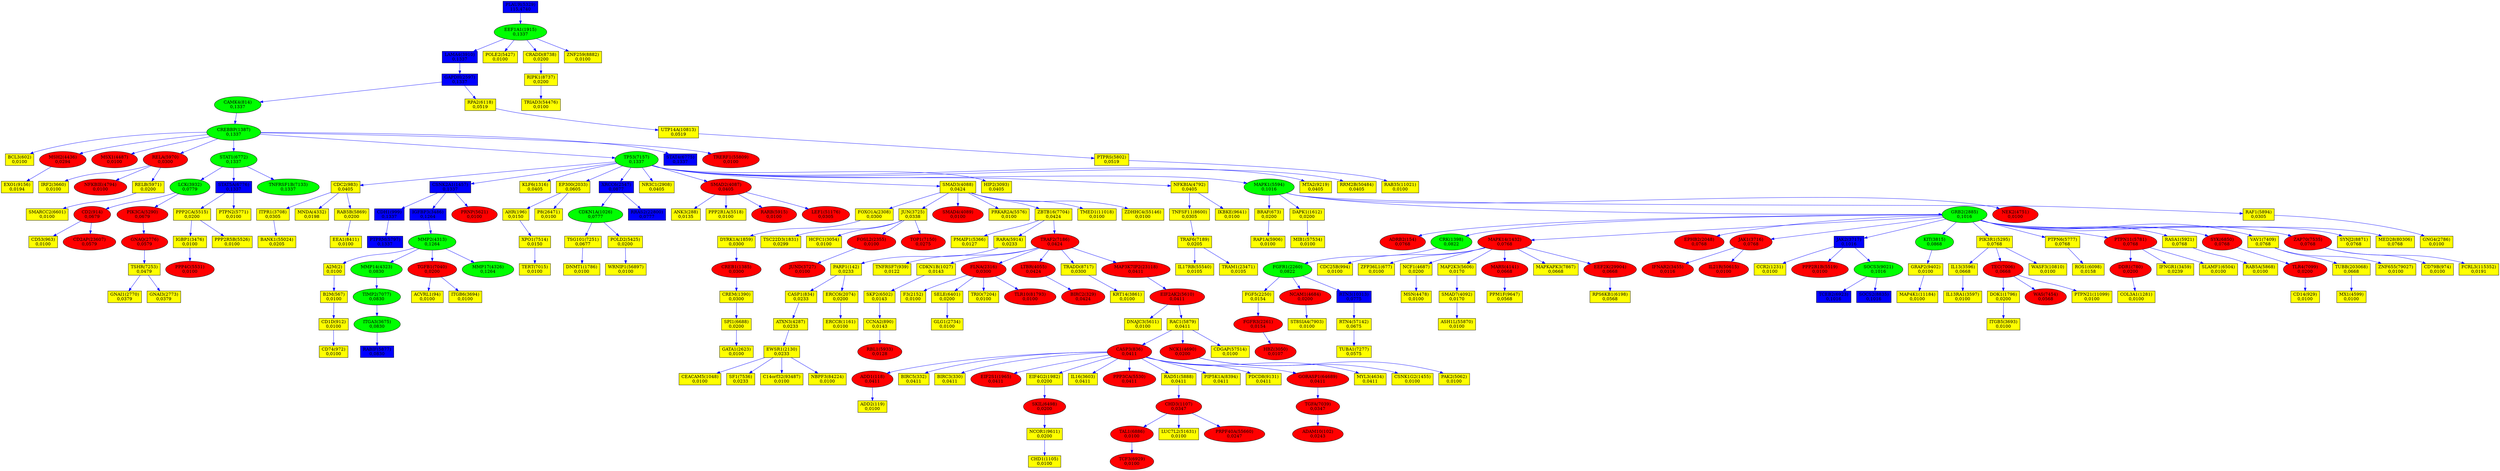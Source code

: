 digraph tmp_ans0 {
N_0 [shape = ellipse, style = filled, fillcolor = red, label = "ADD1(118)\n0,0411"];
N_1 [shape = box, style = filled, fillcolor = yellow, label = "ADD2(119)\n0,0100"];
N_2 [shape = box, style = filled, fillcolor = yellow, label = "PARP1(142)\n0,0233"];
N_3 [shape = ellipse, style = filled, fillcolor = red, label = "ADRB2(154)\n0,0768"];
N_4 [shape = box, style = filled, fillcolor = yellow, label = "AHR(196)\n0,0150"];
N_5 [shape = box, style = filled, fillcolor = yellow, label = "A2M(2)\n0,0100"];
N_6 [shape = box, style = filled, fillcolor = yellow, label = "ACVRL1(94)\n0,0100"];
N_7 [shape = box, style = filled, fillcolor = yellow, label = "BIRC5(332)\n0,0411"];
N_8 [shape = ellipse, style = filled, fillcolor = red, label = "ADAM10(102)\n0,0243"];
N_9 [shape = box, style = filled, fillcolor = yellow, label = "B2M(567)\n0,0100"];
N_10 [shape = box, style = filled, fillcolor = yellow, label = "BRAF(673)\n0,0200"];
N_11 [shape = ellipse, style = filled, fillcolor = red, label = "DDR1(780)\n0,0200"];
N_12 [shape = box, style = filled, fillcolor = yellow, label = "CASP1(834)\n0,0233"];
N_13 [shape = ellipse, style = filled, fillcolor = red, label = "CASP3(836)\n0,0411"];
N_14 [shape = box, style = filled, fillcolor = yellow, label = "BIRC3(330)\n0,0411"];
N_15 [shape = ellipse, style = filled, fillcolor = red, label = "BIRC2(329)\n0,0424"];
N_16 [shape = ellipse, style = filled, fillcolor = red, label = "CD2(914)\n0,0679"];
N_17 [shape = box, style = filled, fillcolor = yellow, label = "TNFRSF7(939)\n0,0122"];
N_18 [shape = box, style = filled, fillcolor = yellow, label = "CD74(972)\n0,0100"];
N_19 [shape = box, style = filled, fillcolor = yellow, label = "CD1D(912)\n0,0100"];
N_20 [shape = box, style = filled, fillcolor = yellow, label = "CCNA2(890)\n0,0143"];
N_21 [shape = box, style = filled, fillcolor = yellow, label = "CDC2(983)\n0,0405"];
N_22 [shape = box, style = filled, fillcolor = blue, label = "CDH1(999)\n0,1337"];
N_23 [shape = ellipse, style = filled, fillcolor = green, label = "CDKN1A(1026)\n0,0777"];
N_24 [shape = ellipse, style = filled, fillcolor = red, label = "CHD3(1107)\n0,0347"];
N_25 [shape = box, style = filled, fillcolor = yellow, label = "CDC25B(994)\n0,0100"];
N_26 [shape = box, style = filled, fillcolor = yellow, label = "CDKN1B(1027)\n0,0143"];
N_27 [shape = box, style = filled, fillcolor = yellow, label = "CCR2(1231)\n0,0100"];
N_28 [shape = box, style = filled, fillcolor = yellow, label = "BCL3(602)\n0,0100"];
N_29 [shape = ellipse, style = filled, fillcolor = red, label = "CREB1(1385)\n0,0300"];
N_30 [shape = ellipse, style = filled, fillcolor = green, label = "CREBBP(1387)\n0,1337"];
N_31 [shape = ellipse, style = filled, fillcolor = green, label = "CAMK4(814)\n0,1337"];
N_32 [shape = box, style = filled, fillcolor = yellow, label = "CREM(1390)\n0,0300"];
N_33 [shape = ellipse, style = filled, fillcolor = green, label = "CRK(1398)\n0,0822"];
N_34 [shape = box, style = filled, fillcolor = yellow, label = "ZFP36L1(677)\n0,0100"];
N_35 [shape = box, style = filled, fillcolor = blue, label = "CSNK2A1(1457)\n0,1337"];
N_36 [shape = ellipse, style = filled, fillcolor = red, label = "MAPK14(1432)\n0,0768"];
N_37 [shape = box, style = filled, fillcolor = yellow, label = "CD14(929)\n0,0100"];
N_38 [shape = box, style = filled, fillcolor = yellow, label = "DAPK1(1612)\n0,0200"];
N_39 [shape = box, style = filled, fillcolor = yellow, label = "ERCC8(1161)\n0,0100"];
N_40 [shape = box, style = filled, fillcolor = yellow, label = "DNMT1(1786)\n0,0100"];
N_41 [shape = box, style = filled, fillcolor = yellow, label = "TSC22D3(1831)\n0,0299"];
N_42 [shape = ellipse, style = filled, fillcolor = green, label = "EEF1A1(1915)\n0,1337"];
N_43 [shape = box, style = filled, fillcolor = yellow, label = "KLF6(1316)\n0,0405"];
N_44 [shape = ellipse, style = filled, fillcolor = red, label = "EIF2S1(1965)\n0,0411"];
N_45 [shape = box, style = filled, fillcolor = yellow, label = "EIF4G2(1982)\n0,0200"];
N_46 [shape = box, style = filled, fillcolor = yellow, label = "EP300(2033)\n0,0605"];
N_47 [shape = ellipse, style = filled, fillcolor = red, label = "EPHB2(2048)\n0,0768"];
N_48 [shape = box, style = filled, fillcolor = yellow, label = "CEACAM5(1048)\n0,0100"];
N_49 [shape = box, style = filled, fillcolor = yellow, label = "EWSR1(2130)\n0,0233"];
N_50 [shape = box, style = filled, fillcolor = yellow, label = "F3(2152)\n0,0100"];
N_51 [shape = box, style = filled, fillcolor = yellow, label = "DOK1(1796)\n0,0200"];
N_52 [shape = box, style = filled, fillcolor = yellow, label = "COL3A1(1281)\n0,0100"];
N_53 [shape = ellipse, style = filled, fillcolor = green, label = "FGFR1(2260)\n0,0822"];
N_54 [shape = box, style = filled, fillcolor = yellow, label = "FGF5(2250)\n0,0154"];
N_55 [shape = ellipse, style = filled, fillcolor = red, label = "FGFR3(2261)\n0,0154"];
N_56 [shape = box, style = filled, fillcolor = yellow, label = "DYRK1A(1859)\n0,0300"];
N_57 [shape = ellipse, style = filled, fillcolor = red, label = "FLNA(2316)\n0,0300"];
N_58 [shape = box, style = filled, fillcolor = yellow, label = "CD79B(974)\n0,0100"];
N_59 [shape = box, style = filled, fillcolor = yellow, label = "FOXO1A(2308)\n0,0300"];
N_60 [shape = box, style = filled, fillcolor = blue, label = "GAPDH(2597)\n0,1337"];
N_61 [shape = box, style = filled, fillcolor = blue, label = "XRCC6(2547)\n0,0877"];
N_62 [shape = box, style = filled, fillcolor = yellow, label = "CD53(963)\n0,0100"];
N_63 [shape = box, style = filled, fillcolor = yellow, label = "GNAI1(2770)\n0,0379"];
N_64 [shape = box, style = filled, fillcolor = yellow, label = "GNAI3(2773)\n0,0379"];
N_65 [shape = ellipse, style = filled, fillcolor = red, label = "GNAQ(2776)\n0,0579"];
N_66 [shape = ellipse, style = filled, fillcolor = green, label = "GRB2(2885)\n0,1016"];
N_67 [shape = box, style = filled, fillcolor = yellow, label = "NR3C1(2908)\n0,0405"];
N_68 [shape = box, style = filled, fillcolor = yellow, label = "ERCC6(2074)\n0,0200"];
N_69 [shape = ellipse, style = filled, fillcolor = red, label = "HBZ(3050)\n0,0107"];
N_70 [shape = box, style = filled, fillcolor = yellow, label = "HCFC1(3054)\n0,0100"];
N_71 [shape = box, style = filled, fillcolor = yellow, label = "CHD1(1105)\n0,0100"];
N_72 [shape = ellipse, style = filled, fillcolor = red, label = "IFNAR2(3455)\n0,0116"];
N_73 [shape = box, style = filled, fillcolor = yellow, label = "IFNGR1(3459)\n0,0239"];
N_74 [shape = box, style = filled, fillcolor = yellow, label = "IL13(3596)\n0,0668"];
N_75 [shape = box, style = filled, fillcolor = yellow, label = "IL16(3603)\n0,0411"];
N_76 [shape = ellipse, style = filled, fillcolor = green, label = "ITGA3(3675)\n0,0830"];
N_77 [shape = box, style = filled, fillcolor = yellow, label = "ITGB5(3693)\n0,0100"];
N_78 [shape = box, style = filled, fillcolor = yellow, label = "ITPR1(3708)\n0,0305"];
N_79 [shape = ellipse, style = filled, fillcolor = red, label = "JAK1(3716)\n0,0768"];
N_80 [shape = box, style = filled, fillcolor = blue, label = "JAK2(3717)\n0,1016"];
N_81 [shape = box, style = filled, fillcolor = yellow, label = "JUN(3725)\n0,0338"];
N_82 [shape = ellipse, style = filled, fillcolor = red, label = "FOSL2(2355)\n0,0100"];
N_83 [shape = box, style = filled, fillcolor = yellow, label = "ANK3(288)\n0,0135"];
N_84 [shape = ellipse, style = filled, fillcolor = green, label = "KIT(3815)\n0,0868"];
N_85 [shape = box, style = filled, fillcolor = blue, label = "IGFBP3(3486)\n0,1264"];
N_86 [shape = ellipse, style = filled, fillcolor = green, label = "LCK(3932)\n0,0779"];
N_87 [shape = box, style = filled, fillcolor = yellow, label = "GATA1(2623)\n0,0100"];
N_88 [shape = ellipse, style = filled, fillcolor = red, label = "LTBR(4055)\n0,0424"];
N_89 [shape = ellipse, style = filled, fillcolor = red, label = "SMAD2(4087)\n0,0405"];
N_90 [shape = ellipse, style = filled, fillcolor = red, label = "JUND(3727)\n0,0100"];
N_91 [shape = box, style = filled, fillcolor = yellow, label = "SMAD3(4088)\n0,0424"];
N_92 [shape = ellipse, style = filled, fillcolor = red, label = "SMAD4(4089)\n0,0100"];
N_93 [shape = box, style = filled, fillcolor = yellow, label = "SMAD7(4092)\n0,0170"];
N_94 [shape = box, style = filled, fillcolor = yellow, label = "IGBP1(3476)\n0,0100"];
N_95 [shape = ellipse, style = filled, fillcolor = green, label = "MMP2(4313)\n0,1264"];
N_96 [shape = ellipse, style = filled, fillcolor = red, label = "MSH2(4436)\n0,0294"];
N_97 [shape = box, style = filled, fillcolor = yellow, label = "MSN(4478)\n0,0100"];
N_98 [shape = ellipse, style = filled, fillcolor = red, label = "MSX1(4487)\n0,0100"];
N_99 [shape = box, style = filled, fillcolor = yellow, label = "MX1(4599)\n0,0100"];
N_100 [shape = ellipse, style = filled, fillcolor = red, label = "NCAM1(4684)\n0,0200"];
N_101 [shape = box, style = filled, fillcolor = yellow, label = "NCF1(4687)\n0,0200"];
N_102 [shape = box, style = filled, fillcolor = yellow, label = "CSNK1G2(1455)\n0,0100"];
N_103 [shape = box, style = filled, fillcolor = yellow, label = "HIP2(3093)\n0,0405"];
N_104 [shape = ellipse, style = filled, fillcolor = red, label = "NCK1(4690)\n0,0200"];
N_105 [shape = ellipse, style = filled, fillcolor = red, label = "NEK2(4751)\n0,0100"];
N_106 [shape = box, style = filled, fillcolor = yellow, label = "IRF2(3660)\n0,0100"];
N_107 [shape = box, style = filled, fillcolor = yellow, label = "GLG1(2734)\n0,0100"];
N_108 [shape = box, style = filled, fillcolor = yellow, label = "NFKBIA(4792)\n0,0405"];
N_109 [shape = box, style = filled, fillcolor = yellow, label = "PAK2(5062)\n0,0100"];
N_110 [shape = box, style = filled, fillcolor = yellow, label = "PIK3R1(5295)\n0,0768"];
N_111 [shape = ellipse, style = filled, fillcolor = red, label = "PIK3CA(5290)\n0,0679"];
N_112 [shape = box, style = filled, fillcolor = yellow, label = "KRT14(3861)\n0,0100"];
N_113 [shape = box, style = filled, fillcolor = yellow, label = "PMAIP1(5366)\n0,0127"];
N_114 [shape = box, style = filled, fillcolor = yellow, label = "PPP2CA(5515)\n0,0200"];
N_115 [shape = ellipse, style = filled, fillcolor = red, label = "PPP2R1B(5519)\n0,0100"];
N_116 [shape = box, style = filled, fillcolor = yellow, label = "PPP2R1A(5518)\n0,0100"];
N_117 [shape = ellipse, style = filled, fillcolor = red, label = "PPP3CA(5530)\n0,0411"];
N_118 [shape = ellipse, style = filled, fillcolor = red, label = "NFKBIE(4794)\n0,0100"];
N_119 [shape = box, style = filled, fillcolor = yellow, label = "PRKAR2A(5576)\n0,0100"];
N_120 [shape = ellipse, style = filled, fillcolor = green, label = "MAPK1(5594)\n0,1016"];
N_121 [shape = ellipse, style = filled, fillcolor = red, label = "EIF2AK2(5610)\n0,0411"];
N_122 [shape = box, style = filled, fillcolor = yellow, label = "DNAJC3(5611)\n0,0100"];
N_123 [shape = ellipse, style = filled, fillcolor = red, label = "PRNP(5621)\n0,0100"];
N_124 [shape = box, style = filled, fillcolor = yellow, label = "ATXN3(4287)\n0,0233"];
N_125 [shape = box, style = filled, fillcolor = blue, label = "LAMA4(3910)\n0,1337"];
N_126 [shape = box, style = filled, fillcolor = yellow, label = "PTPN6(5777)\n0,0768"];
N_127 [shape = box, style = filled, fillcolor = blue, label = "PTPRM(5797)\n0,1337"];
N_128 [shape = ellipse, style = filled, fillcolor = red, label = "PTPN11(5781)\n0,0768"];
N_129 [shape = box, style = filled, fillcolor = yellow, label = "RAB5A(5868)\n0,0100"];
N_130 [shape = box, style = filled, fillcolor = yellow, label = "RAC1(5879)\n0,0411"];
N_131 [shape = box, style = filled, fillcolor = yellow, label = "RAD51(5888)\n0,0411"];
N_132 [shape = box, style = filled, fillcolor = yellow, label = "RAF1(5894)\n0,0305"];
N_133 [shape = box, style = filled, fillcolor = yellow, label = "GNG4(2786)\n0,0100"];
N_134 [shape = box, style = filled, fillcolor = yellow, label = "RAP1A(5906)\n0,0100"];
N_135 [shape = box, style = filled, fillcolor = yellow, label = "RASA1(5921)\n0,0768"];
N_136 [shape = box, style = filled, fillcolor = yellow, label = "MNDA(4332)\n0,0198"];
N_137 [shape = box, style = filled, fillcolor = yellow, label = "RARA(5914)\n0,0233"];
N_138 [shape = ellipse, style = filled, fillcolor = red, label = "RBL1(5933)\n0,0128"];
N_139 [shape = ellipse, style = filled, fillcolor = red, label = "PPP4C(5531)\n0,0100"];
N_140 [shape = ellipse, style = filled, fillcolor = red, label = "RELA(5970)\n0,0300"];
N_141 [shape = box, style = filled, fillcolor = yellow, label = "RELB(5971)\n0,0200"];
N_142 [shape = box, style = filled, fillcolor = yellow, label = "RPA2(6118)\n0,0519"];
N_143 [shape = ellipse, style = filled, fillcolor = red, label = "RARB(5915)\n0,0100"];
N_144 [shape = box, style = filled, fillcolor = yellow, label = "MAP2K3(5606)\n0,0170"];
N_145 [shape = ellipse, style = filled, fillcolor = green, label = "MMP14(4323)\n0,0830"];
N_146 [shape = box, style = filled, fillcolor = yellow, label = "SELE(6401)\n0,0200"];
N_147 [shape = box, style = filled, fillcolor = yellow, label = "PTPN2(5771)\n0,0100"];
N_148 [shape = ellipse, style = filled, fillcolor = red, label = "SKIL(6498)\n0,0200"];
N_149 [shape = box, style = filled, fillcolor = yellow, label = "SLAMF1(6504)\n0,0100"];
N_150 [shape = box, style = filled, fillcolor = yellow, label = "SPI1(6688)\n0,0200"];
N_151 [shape = ellipse, style = filled, fillcolor = green, label = "STAT1(6772)\n0,1337"];
N_152 [shape = box, style = filled, fillcolor = blue, label = "STAT5A(6776)\n0,1337"];
N_153 [shape = box, style = filled, fillcolor = yellow, label = "RPS6KB1(6198)\n0,0568"];
N_154 [shape = box, style = filled, fillcolor = blue, label = "PLAUR(5329)\n115,4740"];
N_155 [shape = ellipse, style = filled, fillcolor = red, label = "SYK(6850)\n0,0768"];
N_156 [shape = box, style = filled, fillcolor = blue, label = "TCEB2(6923)\n0,1016"];
N_157 [shape = ellipse, style = filled, fillcolor = red, label = "TCF3(6929)\n0,0100"];
N_158 [shape = ellipse, style = filled, fillcolor = red, label = "TAL1(6886)\n0,0100"];
N_159 [shape = box, style = filled, fillcolor = yellow, label = "SKP2(6502)\n0,0143"];
N_160 [shape = ellipse, style = filled, fillcolor = red, label = "TEC(7006)\n0,0668"];
N_161 [shape = box, style = filled, fillcolor = yellow, label = "TERT(7015)\n0,0100"];
N_162 [shape = box, style = filled, fillcolor = yellow, label = "RAB5B(5869)\n0,0200"];
N_163 [shape = ellipse, style = filled, fillcolor = red, label = "TGFA(7039)\n0,0347"];
N_164 [shape = box, style = filled, fillcolor = yellow, label = "ITGB6(3694)\n0,0100"];
N_165 [shape = ellipse, style = filled, fillcolor = red, label = "TGFB1(7040)\n0,0200"];
N_166 [shape = box, style = filled, fillcolor = yellow, label = "POLE2(5427)\n0,0100"];
N_167 [shape = ellipse, style = filled, fillcolor = red, label = "TLR4(7099)\n0,0200"];
N_168 [shape = ellipse, style = filled, fillcolor = red, label = "TOP1(7150)\n0,0275"];
N_169 [shape = ellipse, style = filled, fillcolor = green, label = "TP53(7157)\n0,1337"];
N_170 [shape = ellipse, style = filled, fillcolor = green, label = "TNFRSF1B(7133)\n0,1337"];
N_171 [shape = ellipse, style = filled, fillcolor = red, label = "TRAF2(7186)\n0,0424"];
N_172 [shape = box, style = filled, fillcolor = yellow, label = "TRAF6(7189)\n0,0205"];
N_173 [shape = box, style = filled, fillcolor = yellow, label = "TSHR(7253)\n0,0479"];
N_174 [shape = box, style = filled, fillcolor = yellow, label = "TSG101(7251)\n0,0677"];
N_175 [shape = box, style = filled, fillcolor = yellow, label = "TUBA1(7277)\n0,0575"];
N_176 [shape = ellipse, style = filled, fillcolor = red, label = "WAS(7454)\n0,0568"];
N_177 [shape = box, style = filled, fillcolor = yellow, label = "POLD2(5425)\n0,0200"];
N_178 [shape = box, style = filled, fillcolor = yellow, label = "XPO1(7514)\n0,0150"];
N_179 [shape = box, style = filled, fillcolor = yellow, label = "VAV1(7409)\n0,0768"];
N_180 [shape = ellipse, style = filled, fillcolor = red, label = "ZAP70(7535)\n0,0768"];
N_181 [shape = box, style = filled, fillcolor = yellow, label = "ZBTB16(7704)\n0,0424"];
N_182 [shape = box, style = filled, fillcolor = yellow, label = "ST8SIA4(7903)\n0,0100"];
N_183 [shape = ellipse, style = filled, fillcolor = red, label = "MARS(4141)\n0,0668"];
N_184 [shape = box, style = filled, fillcolor = yellow, label = "SF1(7536)\n0,0233"];
N_185 [shape = box, style = filled, fillcolor = yellow, label = "EEA1(8411)\n0,0100"];
N_186 [shape = box, style = filled, fillcolor = yellow, label = "PTPRS(5802)\n0,0519"];
N_187 [shape = box, style = filled, fillcolor = yellow, label = "TNFSF11(8600)\n0,0305"];
N_188 [shape = box, style = filled, fillcolor = yellow, label = "PIP5K1A(8394)\n0,0411"];
N_189 [shape = box, style = filled, fillcolor = yellow, label = "TRADD(8717)\n0,0300"];
N_190 [shape = box, style = filled, fillcolor = yellow, label = "RIPK1(8737)\n0,0200"];
N_191 [shape = box, style = filled, fillcolor = yellow, label = "SYNJ2(8871)\n0,0768"];
N_192 [shape = box, style = filled, fillcolor = blue, label = "SOCS2(8835)\n0,1016"];
N_193 [shape = box, style = filled, fillcolor = yellow, label = "SMARCC2(6601)\n0,0100"];
N_194 [shape = box, style = filled, fillcolor = blue, label = "STAT4(6775)\n0,1337"];
N_195 [shape = box, style = filled, fillcolor = yellow, label = "NCOR1(9611)\n0,0200"];
N_196 [shape = box, style = filled, fillcolor = yellow, label = "PPM1F(9647)\n0,0568"];
N_197 [shape = box, style = filled, fillcolor = yellow, label = "GRAP2(9402)\n0,0100"];
N_198 [shape = box, style = filled, fillcolor = yellow, label = "PDCD8(9131)\n0,0411"];
N_199 [shape = box, style = filled, fillcolor = yellow, label = "IKBKE(9641)\n0,0100"];
N_200 [shape = box, style = filled, fillcolor = blue, label = "RTN3(10313)\n0,0775"];
N_201 [shape = box, style = filled, fillcolor = yellow, label = "ROS1(6098)\n0,0158"];
N_202 [shape = box, style = filled, fillcolor = blue, label = "RABIF(5877)\n0,0830"];
N_203 [shape = box, style = filled, fillcolor = yellow, label = "UTP14A(10813)\n0,0519"];
N_204 [shape = box, style = filled, fillcolor = yellow, label = "CRADD(8738)\n0,0200"];
N_205 [shape = box, style = filled, fillcolor = yellow, label = "MAP4K1(11184)\n0,0100"];
N_206 [shape = box, style = filled, fillcolor = yellow, label = "MTA2(9219)\n0,0405"];
N_207 [shape = ellipse, style = filled, fillcolor = red, label = "CD2AP(23607)\n0,0579"];
N_208 [shape = box, style = filled, fillcolor = yellow, label = "MAPKAPK3(7867)\n0,0668"];
N_209 [shape = ellipse, style = filled, fillcolor = red, label = "LEF1(51176)\n0,0305"];
N_210 [shape = box, style = filled, fillcolor = yellow, label = "LUC7L2(51631)\n0,0100"];
N_211 [shape = box, style = filled, fillcolor = yellow, label = "TRIAD3(54476)\n0,0100"];
N_212 [shape = box, style = filled, fillcolor = blue, label = "RRAS2(22800)\n0,0777"];
N_213 [shape = ellipse, style = filled, fillcolor = red, label = "PRPF40A(55660)\n0,0247"];
N_214 [shape = box, style = filled, fillcolor = yellow, label = "ZNF259(8882)\n0,0100"];
N_215 [shape = box, style = filled, fillcolor = yellow, label = "WRNIP1(56897)\n0,0100"];
N_216 [shape = ellipse, style = filled, fillcolor = red, label = "IL21R(50615)\n0,0100"];
N_217 [shape = ellipse, style = filled, fillcolor = red, label = "GORASP1(64689)\n0,0411"];
N_218 [shape = box, style = filled, fillcolor = yellow, label = "IL17RB(55540)\n0,0105"];
N_219 [shape = box, style = filled, fillcolor = yellow, label = "RTN4(57142)\n0,0675"];
N_220 [shape = box, style = filled, fillcolor = yellow, label = "RAB35(11021)\n0,0100"];
N_221 [shape = box, style = filled, fillcolor = yellow, label = "MED28(80306)\n0,0768"];
N_222 [shape = box, style = filled, fillcolor = yellow, label = "C14orf32(93487)\n0,0100"];
N_223 [shape = box, style = filled, fillcolor = yellow, label = "TRAM1(23471)\n0,0105"];
N_224 [shape = box, style = filled, fillcolor = yellow, label = "NBPF3(84224)\n0,0100"];
N_225 [shape = box, style = filled, fillcolor = yellow, label = "WASF3(10810)\n0,0100"];
N_226 [shape = box, style = filled, fillcolor = yellow, label = "TUBB(203068)\n0,0668"];
N_227 [shape = ellipse, style = filled, fillcolor = red, label = "MAP3K7IP2(23118)\n0,0411"];
N_228 [shape = box, style = filled, fillcolor = yellow, label = "TRIO(7204)\n0,0100"];
N_229 [shape = box, style = filled, fillcolor = yellow, label = "PTPN21(11099)\n0,0100"];
N_230 [shape = box, style = filled, fillcolor = yellow, label = "MYL3(4634)\n0,0411"];
N_231 [shape = ellipse, style = filled, fillcolor = red, label = "TLR10(81793)\n0,0100"];
N_232 [shape = box, style = filled, fillcolor = yellow, label = "ZNF655(79027)\n0,0100"];
N_233 [shape = ellipse, style = filled, fillcolor = red, label = "TRERF1(55809)\n0,0100"];
N_234 [shape = ellipse, style = filled, fillcolor = green, label = "SOCS3(9021)\n0,1016"];
N_235 [shape = ellipse, style = filled, fillcolor = red, label = "EEF2K(29904)\n0,0668"];
N_236 [shape = box, style = filled, fillcolor = yellow, label = "CDGAP(57514)\n0,0100"];
N_237 [shape = box, style = filled, fillcolor = yellow, label = "MIB1(57534)\n0,0100"];
N_238 [shape = box, style = filled, fillcolor = yellow, label = "IL13RA1(3597)\n0,0100"];
N_239 [shape = box, style = filled, fillcolor = yellow, label = "P8(26471)\n0,0100"];
N_240 [shape = ellipse, style = filled, fillcolor = green, label = "TIMP2(7077)\n0,0830"];
N_241 [shape = box, style = filled, fillcolor = yellow, label = "BANK1(55024)\n0,0205"];
N_242 [shape = ellipse, style = filled, fillcolor = green, label = "MMP17(4326)\n0,1264"];
N_243 [shape = box, style = filled, fillcolor = yellow, label = "TMED1(11018)\n0,0100"];
N_244 [shape = box, style = filled, fillcolor = yellow, label = "ZDHHC4(55146)\n0,0100"];
N_245 [shape = box, style = filled, fillcolor = yellow, label = "ASH1L(55870)\n0,0100"];
N_246 [shape = box, style = filled, fillcolor = yellow, label = "EXO1(9156)\n0,0194"];
N_247 [shape = box, style = filled, fillcolor = yellow, label = "PPP2R5B(5526)\n0,0100"];
N_248 [shape = box, style = filled, fillcolor = yellow, label = "RRM2B(50484)\n0,0405"];
N_249 [shape = box, style = filled, fillcolor = yellow, label = "FCRL3(115352)\n0,0191"];
N_0 -> N_1 [ color = blue ];
N_5 -> N_9 [ color = blue ];
N_2 -> N_12 [ color = blue ];
N_13 -> N_0 [ color = blue ];
N_13 -> N_7 [ color = blue ];
N_13 -> N_14 [ color = blue ];
N_9 -> N_19 [ color = blue ];
N_19 -> N_18 [ color = blue ];
N_30 -> N_28 [ color = blue ];
N_31 -> N_30 [ color = blue ];
N_29 -> N_32 [ color = blue ];
N_35 -> N_22 [ color = blue ];
N_36 -> N_25 [ color = blue ];
N_36 -> N_34 [ color = blue ];
N_13 -> N_44 [ color = blue ];
N_13 -> N_45 [ color = blue ];
N_46 -> N_4 [ color = blue ];
N_49 -> N_48 [ color = blue ];
N_11 -> N_52 [ color = blue ];
N_33 -> N_53 [ color = blue ];
N_53 -> N_54 [ color = blue ];
N_54 -> N_55 [ color = blue ];
N_56 -> N_29 [ color = blue ];
N_57 -> N_50 [ color = blue ];
N_59 -> N_56 [ color = blue ];
N_60 -> N_31 [ color = blue ];
N_61 -> N_23 [ color = blue ];
N_16 -> N_62 [ color = blue ];
N_66 -> N_3 [ color = blue ];
N_66 -> N_33 [ color = blue ];
N_66 -> N_36 [ color = blue ];
N_66 -> N_47 [ color = blue ];
N_2 -> N_68 [ color = blue ];
N_68 -> N_39 [ color = blue ];
N_55 -> N_69 [ color = blue ];
N_13 -> N_75 [ color = blue ];
N_51 -> N_77 [ color = blue ];
N_21 -> N_78 [ color = blue ];
N_66 -> N_79 [ color = blue ];
N_79 -> N_72 [ color = blue ];
N_80 -> N_27 [ color = blue ];
N_66 -> N_80 [ color = blue ];
N_81 -> N_41 [ color = blue ];
N_81 -> N_70 [ color = blue ];
N_81 -> N_82 [ color = blue ];
N_66 -> N_84 [ color = blue ];
N_35 -> N_85 [ color = blue ];
N_86 -> N_16 [ color = blue ];
N_88 -> N_15 [ color = blue ];
N_89 -> N_83 [ color = blue ];
N_82 -> N_90 [ color = blue ];
N_91 -> N_59 [ color = blue ];
N_91 -> N_81 [ color = blue ];
N_91 -> N_92 [ color = blue ];
N_95 -> N_5 [ color = blue ];
N_85 -> N_95 [ color = blue ];
N_30 -> N_96 [ color = blue ];
N_30 -> N_98 [ color = blue ];
N_53 -> N_100 [ color = blue ];
N_36 -> N_101 [ color = blue ];
N_101 -> N_97 [ color = blue ];
N_104 -> N_102 [ color = blue ];
N_104 -> N_109 [ color = blue ];
N_66 -> N_110 [ color = blue ];
N_110 -> N_74 [ color = blue ];
N_111 -> N_65 [ color = blue ];
N_86 -> N_111 [ color = blue ];
N_114 -> N_94 [ color = blue ];
N_80 -> N_115 [ color = blue ];
N_89 -> N_116 [ color = blue ];
N_13 -> N_117 [ color = blue ];
N_91 -> N_119 [ color = blue ];
N_120 -> N_10 [ color = blue ];
N_120 -> N_38 [ color = blue ];
N_120 -> N_66 [ color = blue ];
N_120 -> N_105 [ color = blue ];
N_121 -> N_122 [ color = blue ];
N_35 -> N_123 [ color = blue ];
N_12 -> N_124 [ color = blue ];
N_124 -> N_49 [ color = blue ];
N_42 -> N_125 [ color = blue ];
N_125 -> N_60 [ color = blue ];
N_66 -> N_126 [ color = blue ];
N_22 -> N_127 [ color = blue ];
N_128 -> N_11 [ color = blue ];
N_66 -> N_128 [ color = blue ];
N_128 -> N_73 [ color = blue ];
N_130 -> N_13 [ color = blue ];
N_130 -> N_104 [ color = blue ];
N_121 -> N_130 [ color = blue ];
N_13 -> N_131 [ color = blue ];
N_131 -> N_24 [ color = blue ];
N_120 -> N_132 [ color = blue ];
N_132 -> N_133 [ color = blue ];
N_10 -> N_134 [ color = blue ];
N_66 -> N_135 [ color = blue ];
N_135 -> N_129 [ color = blue ];
N_21 -> N_136 [ color = blue ];
N_137 -> N_2 [ color = blue ];
N_20 -> N_138 [ color = blue ];
N_94 -> N_139 [ color = blue ];
N_30 -> N_140 [ color = blue ];
N_140 -> N_106 [ color = blue ];
N_140 -> N_118 [ color = blue ];
N_140 -> N_141 [ color = blue ];
N_60 -> N_142 [ color = blue ];
N_89 -> N_143 [ color = blue ];
N_36 -> N_144 [ color = blue ];
N_144 -> N_93 [ color = blue ];
N_95 -> N_145 [ color = blue ];
N_57 -> N_146 [ color = blue ];
N_146 -> N_107 [ color = blue ];
N_45 -> N_148 [ color = blue ];
N_128 -> N_149 [ color = blue ];
N_32 -> N_150 [ color = blue ];
N_150 -> N_87 [ color = blue ];
N_30 -> N_151 [ color = blue ];
N_151 -> N_86 [ color = blue ];
N_152 -> N_114 [ color = blue ];
N_152 -> N_147 [ color = blue ];
N_151 -> N_152 [ color = blue ];
N_154 -> N_42 [ color = blue ];
N_66 -> N_155 [ color = blue ];
N_24 -> N_158 [ color = blue ];
N_158 -> N_157 [ color = blue ];
N_159 -> N_20 [ color = blue ];
N_26 -> N_159 [ color = blue ];
N_160 -> N_51 [ color = blue ];
N_110 -> N_160 [ color = blue ];
N_21 -> N_162 [ color = blue ];
N_163 -> N_8 [ color = blue ];
N_165 -> N_6 [ color = blue ];
N_95 -> N_165 [ color = blue ];
N_165 -> N_164 [ color = blue ];
N_42 -> N_166 [ color = blue ];
N_167 -> N_37 [ color = blue ];
N_155 -> N_167 [ color = blue ];
N_81 -> N_168 [ color = blue ];
N_169 -> N_21 [ color = blue ];
N_30 -> N_169 [ color = blue ];
N_169 -> N_35 [ color = blue ];
N_169 -> N_43 [ color = blue ];
N_169 -> N_46 [ color = blue ];
N_169 -> N_61 [ color = blue ];
N_169 -> N_67 [ color = blue ];
N_169 -> N_89 [ color = blue ];
N_169 -> N_91 [ color = blue ];
N_169 -> N_103 [ color = blue ];
N_169 -> N_108 [ color = blue ];
N_169 -> N_120 [ color = blue ];
N_151 -> N_170 [ color = blue ];
N_171 -> N_17 [ color = blue ];
N_171 -> N_26 [ color = blue ];
N_171 -> N_57 [ color = blue ];
N_171 -> N_88 [ color = blue ];
N_173 -> N_63 [ color = blue ];
N_173 -> N_64 [ color = blue ];
N_65 -> N_173 [ color = blue ];
N_23 -> N_174 [ color = blue ];
N_174 -> N_40 [ color = blue ];
N_160 -> N_176 [ color = blue ];
N_23 -> N_177 [ color = blue ];
N_4 -> N_178 [ color = blue ];
N_178 -> N_161 [ color = blue ];
N_66 -> N_179 [ color = blue ];
N_180 -> N_58 [ color = blue ];
N_66 -> N_180 [ color = blue ];
N_91 -> N_181 [ color = blue ];
N_181 -> N_113 [ color = blue ];
N_181 -> N_137 [ color = blue ];
N_181 -> N_171 [ color = blue ];
N_100 -> N_182 [ color = blue ];
N_36 -> N_183 [ color = blue ];
N_49 -> N_184 [ color = blue ];
N_162 -> N_185 [ color = blue ];
N_108 -> N_187 [ color = blue ];
N_187 -> N_172 [ color = blue ];
N_13 -> N_188 [ color = blue ];
N_189 -> N_112 [ color = blue ];
N_171 -> N_189 [ color = blue ];
N_66 -> N_191 [ color = blue ];
N_141 -> N_193 [ color = blue ];
N_30 -> N_194 [ color = blue ];
N_195 -> N_71 [ color = blue ];
N_148 -> N_195 [ color = blue ];
N_183 -> N_196 [ color = blue ];
N_84 -> N_197 [ color = blue ];
N_13 -> N_198 [ color = blue ];
N_108 -> N_199 [ color = blue ];
N_53 -> N_200 [ color = blue ];
N_126 -> N_201 [ color = blue ];
N_76 -> N_202 [ color = blue ];
N_142 -> N_203 [ color = blue ];
N_203 -> N_186 [ color = blue ];
N_42 -> N_204 [ color = blue ];
N_204 -> N_190 [ color = blue ];
N_197 -> N_205 [ color = blue ];
N_169 -> N_206 [ color = blue ];
N_16 -> N_207 [ color = blue ];
N_36 -> N_208 [ color = blue ];
N_89 -> N_209 [ color = blue ];
N_24 -> N_210 [ color = blue ];
N_190 -> N_211 [ color = blue ];
N_61 -> N_212 [ color = blue ];
N_24 -> N_213 [ color = blue ];
N_42 -> N_214 [ color = blue ];
N_177 -> N_215 [ color = blue ];
N_79 -> N_216 [ color = blue ];
N_13 -> N_217 [ color = blue ];
N_217 -> N_163 [ color = blue ];
N_172 -> N_218 [ color = blue ];
N_219 -> N_175 [ color = blue ];
N_200 -> N_219 [ color = blue ];
N_186 -> N_220 [ color = blue ];
N_66 -> N_221 [ color = blue ];
N_49 -> N_222 [ color = blue ];
N_172 -> N_223 [ color = blue ];
N_49 -> N_224 [ color = blue ];
N_110 -> N_225 [ color = blue ];
N_226 -> N_99 [ color = blue ];
N_179 -> N_226 [ color = blue ];
N_227 -> N_121 [ color = blue ];
N_171 -> N_227 [ color = blue ];
N_57 -> N_228 [ color = blue ];
N_160 -> N_229 [ color = blue ];
N_13 -> N_230 [ color = blue ];
N_57 -> N_231 [ color = blue ];
N_179 -> N_232 [ color = blue ];
N_30 -> N_233 [ color = blue ];
N_80 -> N_234 [ color = blue ];
N_234 -> N_156 [ color = blue ];
N_234 -> N_192 [ color = blue ];
N_36 -> N_235 [ color = blue ];
N_235 -> N_153 [ color = blue ];
N_130 -> N_236 [ color = blue ];
N_38 -> N_237 [ color = blue ];
N_74 -> N_238 [ color = blue ];
N_46 -> N_239 [ color = blue ];
N_240 -> N_76 [ color = blue ];
N_145 -> N_240 [ color = blue ];
N_78 -> N_241 [ color = blue ];
N_95 -> N_242 [ color = blue ];
N_91 -> N_243 [ color = blue ];
N_91 -> N_244 [ color = blue ];
N_93 -> N_245 [ color = blue ];
N_96 -> N_246 [ color = blue ];
N_114 -> N_247 [ color = blue ];
N_169 -> N_248 [ color = blue ];
N_180 -> N_249 [ color = blue ];
}
